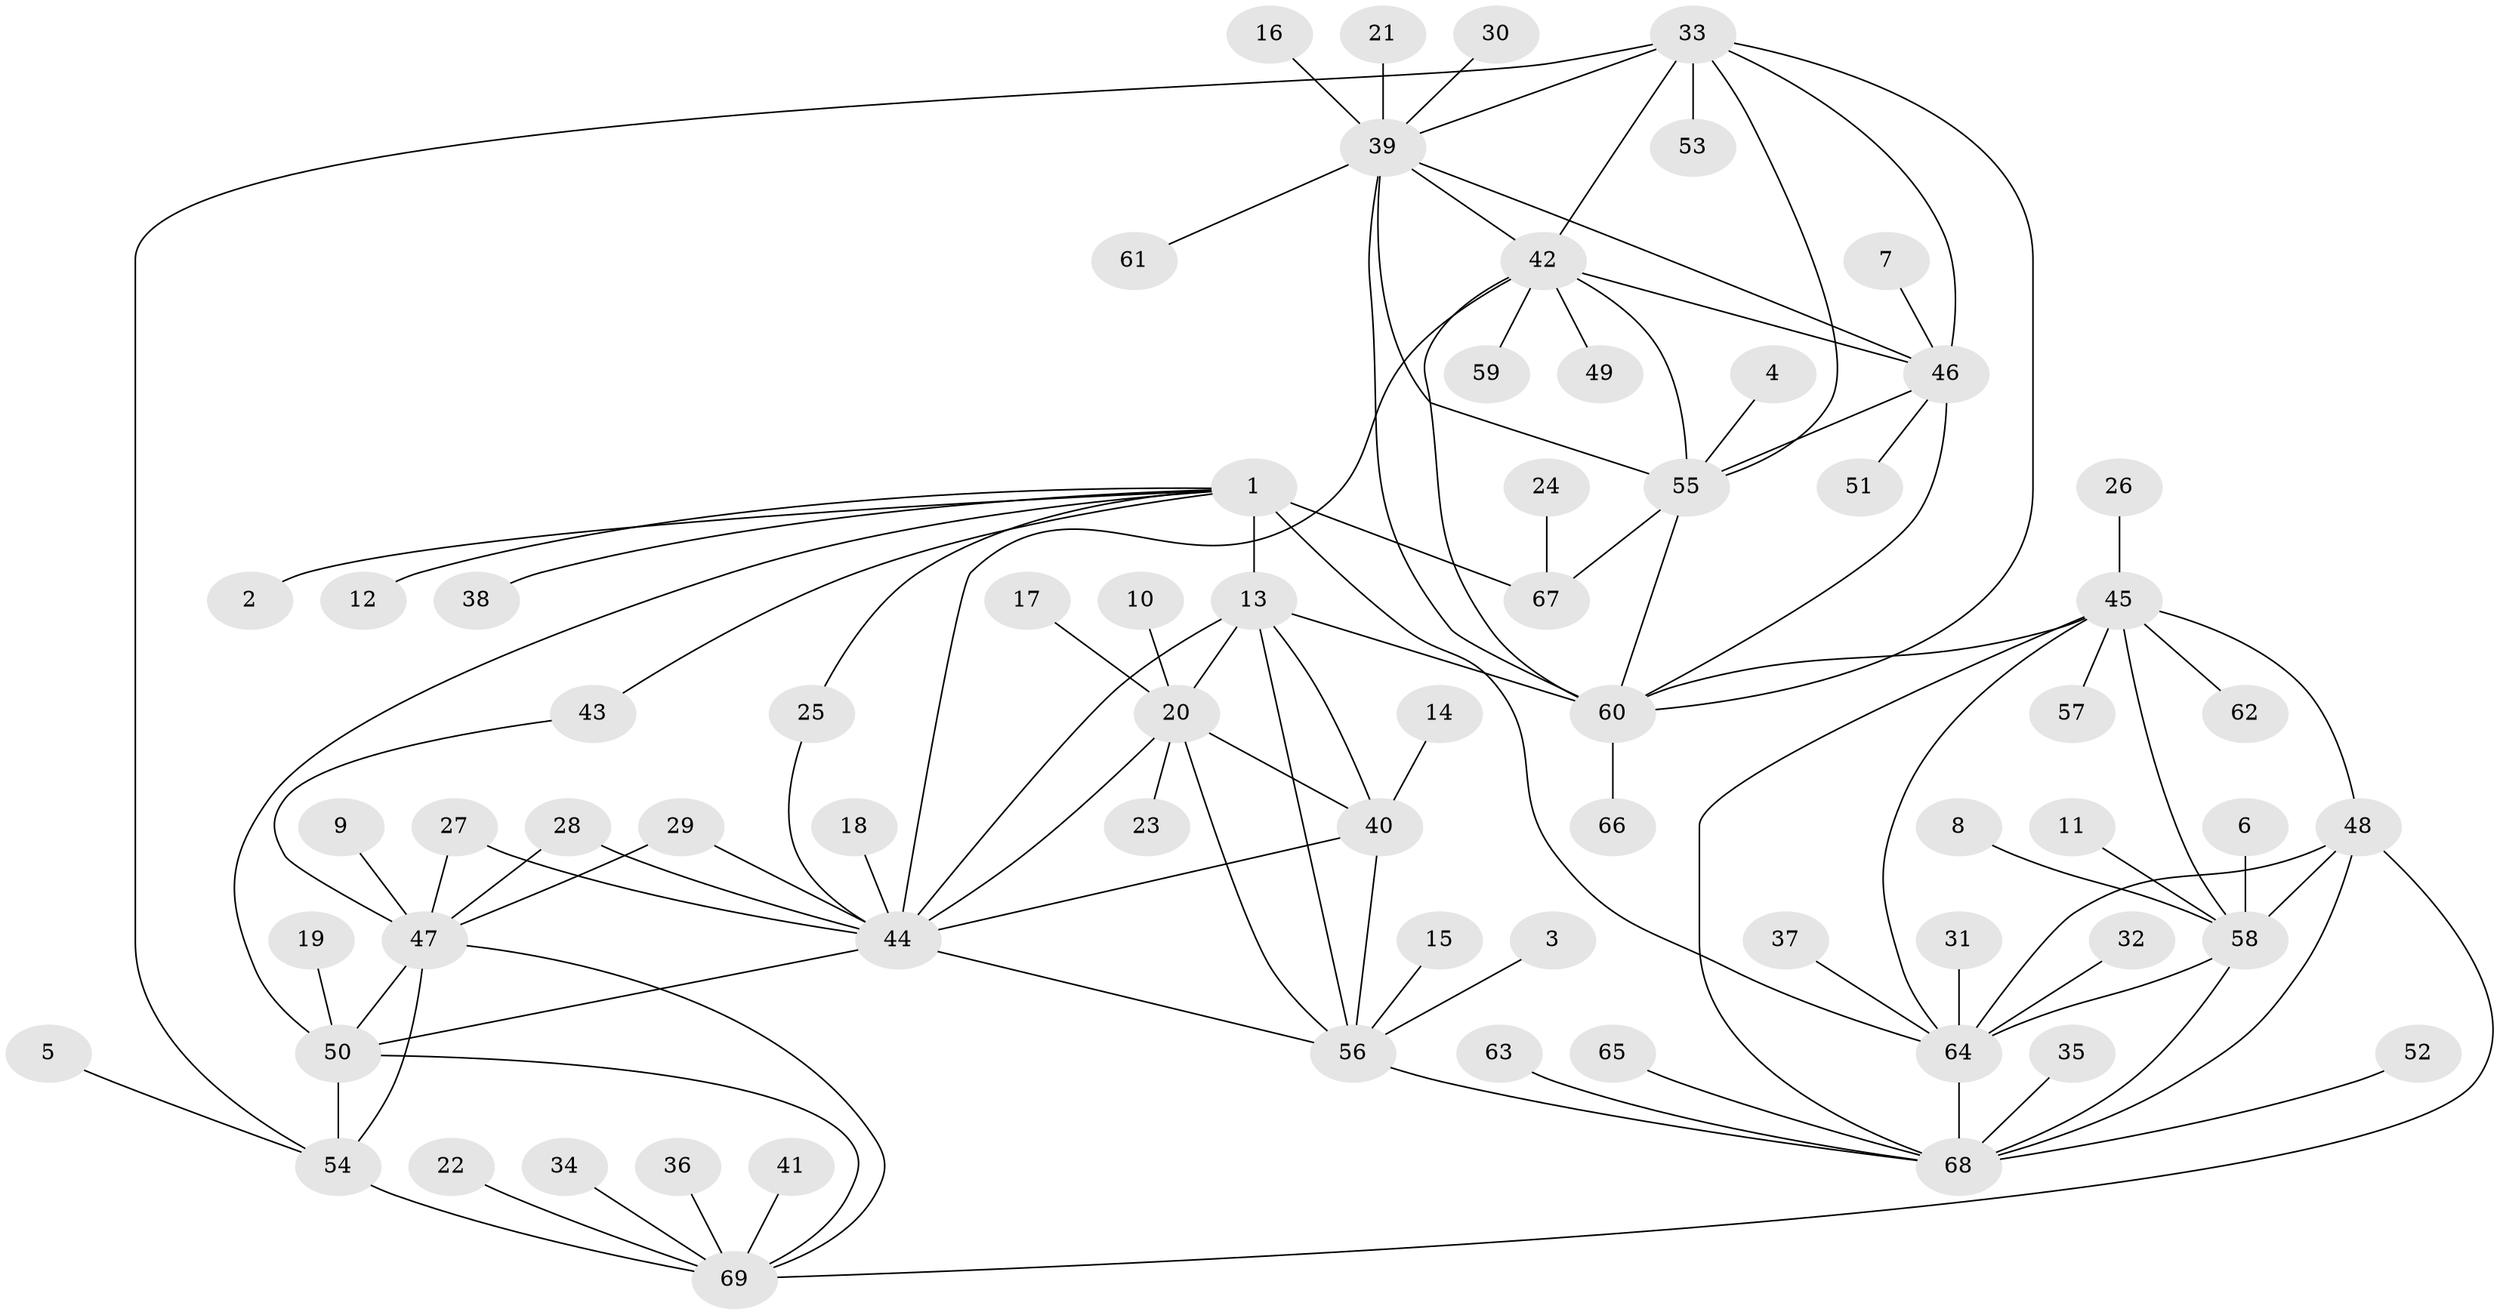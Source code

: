 // original degree distribution, {7: 0.03759398496240601, 6: 0.022556390977443608, 5: 0.015037593984962405, 9: 0.06015037593984962, 11: 0.022556390977443608, 10: 0.03007518796992481, 8: 0.03759398496240601, 12: 0.007518796992481203, 3: 0.03007518796992481, 1: 0.6015037593984962, 2: 0.13533834586466165}
// Generated by graph-tools (version 1.1) at 2025/50/03/09/25 03:50:40]
// undirected, 69 vertices, 105 edges
graph export_dot {
graph [start="1"]
  node [color=gray90,style=filled];
  1;
  2;
  3;
  4;
  5;
  6;
  7;
  8;
  9;
  10;
  11;
  12;
  13;
  14;
  15;
  16;
  17;
  18;
  19;
  20;
  21;
  22;
  23;
  24;
  25;
  26;
  27;
  28;
  29;
  30;
  31;
  32;
  33;
  34;
  35;
  36;
  37;
  38;
  39;
  40;
  41;
  42;
  43;
  44;
  45;
  46;
  47;
  48;
  49;
  50;
  51;
  52;
  53;
  54;
  55;
  56;
  57;
  58;
  59;
  60;
  61;
  62;
  63;
  64;
  65;
  66;
  67;
  68;
  69;
  1 -- 2 [weight=1.0];
  1 -- 12 [weight=1.0];
  1 -- 13 [weight=1.0];
  1 -- 25 [weight=1.0];
  1 -- 38 [weight=1.0];
  1 -- 43 [weight=1.0];
  1 -- 50 [weight=1.0];
  1 -- 64 [weight=1.0];
  1 -- 67 [weight=8.0];
  3 -- 56 [weight=1.0];
  4 -- 55 [weight=1.0];
  5 -- 54 [weight=1.0];
  6 -- 58 [weight=1.0];
  7 -- 46 [weight=1.0];
  8 -- 58 [weight=1.0];
  9 -- 47 [weight=1.0];
  10 -- 20 [weight=1.0];
  11 -- 58 [weight=1.0];
  13 -- 20 [weight=1.0];
  13 -- 40 [weight=2.0];
  13 -- 44 [weight=1.0];
  13 -- 56 [weight=1.0];
  13 -- 60 [weight=1.0];
  14 -- 40 [weight=1.0];
  15 -- 56 [weight=1.0];
  16 -- 39 [weight=1.0];
  17 -- 20 [weight=1.0];
  18 -- 44 [weight=1.0];
  19 -- 50 [weight=1.0];
  20 -- 23 [weight=1.0];
  20 -- 40 [weight=2.0];
  20 -- 44 [weight=1.0];
  20 -- 56 [weight=1.0];
  21 -- 39 [weight=1.0];
  22 -- 69 [weight=1.0];
  24 -- 67 [weight=1.0];
  25 -- 44 [weight=1.0];
  26 -- 45 [weight=1.0];
  27 -- 44 [weight=1.0];
  27 -- 47 [weight=1.0];
  28 -- 44 [weight=1.0];
  28 -- 47 [weight=1.0];
  29 -- 44 [weight=1.0];
  29 -- 47 [weight=1.0];
  30 -- 39 [weight=1.0];
  31 -- 64 [weight=1.0];
  32 -- 64 [weight=1.0];
  33 -- 39 [weight=1.0];
  33 -- 42 [weight=1.0];
  33 -- 46 [weight=1.0];
  33 -- 53 [weight=1.0];
  33 -- 54 [weight=1.0];
  33 -- 55 [weight=1.0];
  33 -- 60 [weight=1.0];
  34 -- 69 [weight=1.0];
  35 -- 68 [weight=1.0];
  36 -- 69 [weight=1.0];
  37 -- 64 [weight=1.0];
  39 -- 42 [weight=1.0];
  39 -- 46 [weight=1.0];
  39 -- 55 [weight=1.0];
  39 -- 60 [weight=1.0];
  39 -- 61 [weight=1.0];
  40 -- 44 [weight=2.0];
  40 -- 56 [weight=2.0];
  41 -- 69 [weight=1.0];
  42 -- 44 [weight=1.0];
  42 -- 46 [weight=1.0];
  42 -- 49 [weight=1.0];
  42 -- 55 [weight=1.0];
  42 -- 59 [weight=1.0];
  42 -- 60 [weight=1.0];
  43 -- 47 [weight=1.0];
  44 -- 50 [weight=1.0];
  44 -- 56 [weight=1.0];
  45 -- 48 [weight=1.0];
  45 -- 57 [weight=1.0];
  45 -- 58 [weight=1.0];
  45 -- 60 [weight=1.0];
  45 -- 62 [weight=1.0];
  45 -- 64 [weight=1.0];
  45 -- 68 [weight=2.0];
  46 -- 51 [weight=1.0];
  46 -- 55 [weight=1.0];
  46 -- 60 [weight=1.0];
  47 -- 50 [weight=2.0];
  47 -- 54 [weight=2.0];
  47 -- 69 [weight=1.0];
  48 -- 58 [weight=1.0];
  48 -- 64 [weight=1.0];
  48 -- 68 [weight=2.0];
  48 -- 69 [weight=1.0];
  50 -- 54 [weight=4.0];
  50 -- 69 [weight=2.0];
  52 -- 68 [weight=1.0];
  54 -- 69 [weight=2.0];
  55 -- 60 [weight=1.0];
  55 -- 67 [weight=1.0];
  56 -- 68 [weight=1.0];
  58 -- 64 [weight=1.0];
  58 -- 68 [weight=2.0];
  60 -- 66 [weight=1.0];
  63 -- 68 [weight=1.0];
  64 -- 68 [weight=2.0];
  65 -- 68 [weight=1.0];
}
